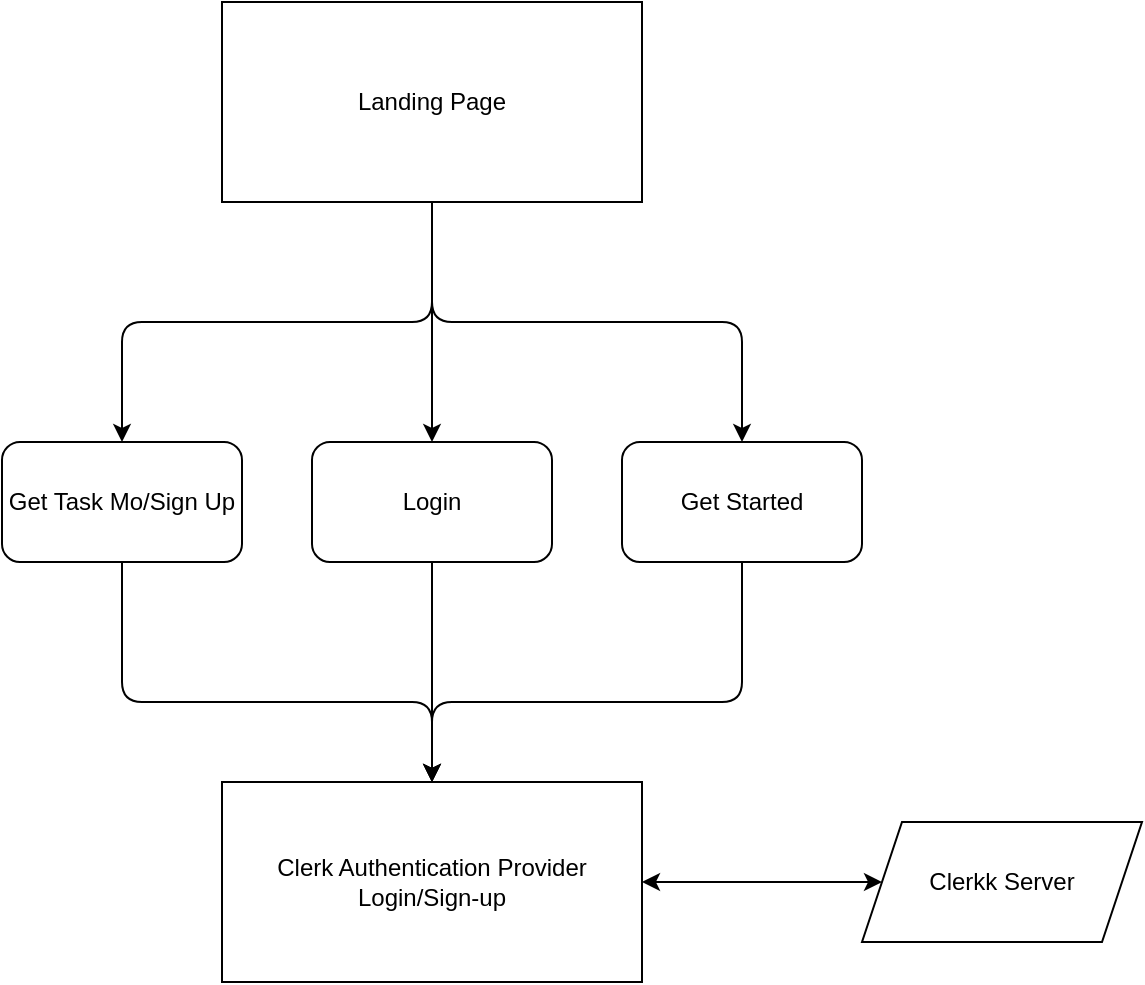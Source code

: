 <mxfile>
    <diagram id="sUuoG945I69sUyNxzHtp" name="Page-1">
        <mxGraphModel dx="979" dy="459" grid="1" gridSize="10" guides="1" tooltips="1" connect="1" arrows="1" fold="1" page="1" pageScale="1" pageWidth="850" pageHeight="1100" math="0" shadow="0">
            <root>
                <mxCell id="0"/>
                <mxCell id="1" parent="0"/>
                <mxCell id="2" value="Landing Page" style="rounded=0;whiteSpace=wrap;html=1;" vertex="1" parent="1">
                    <mxGeometry x="290" y="1050" width="210" height="100" as="geometry"/>
                </mxCell>
                <mxCell id="3" value="Login" style="rounded=1;whiteSpace=wrap;html=1;" vertex="1" parent="1">
                    <mxGeometry x="335" y="1270" width="120" height="60" as="geometry"/>
                </mxCell>
                <mxCell id="4" value="Get Task Mo/Sign Up" style="rounded=1;whiteSpace=wrap;html=1;" vertex="1" parent="1">
                    <mxGeometry x="180" y="1270" width="120" height="60" as="geometry"/>
                </mxCell>
                <mxCell id="5" value="Get Started" style="rounded=1;whiteSpace=wrap;html=1;" vertex="1" parent="1">
                    <mxGeometry x="490" y="1270" width="120" height="60" as="geometry"/>
                </mxCell>
                <mxCell id="8" value="" style="endArrow=classic;html=1;entryX=0.5;entryY=0;entryDx=0;entryDy=0;exitX=0.5;exitY=1;exitDx=0;exitDy=0;" edge="1" parent="1" source="2" target="4">
                    <mxGeometry width="50" height="50" relative="1" as="geometry">
                        <mxPoint x="430" y="1260" as="sourcePoint"/>
                        <mxPoint x="480" y="1210" as="targetPoint"/>
                        <Array as="points">
                            <mxPoint x="395" y="1210"/>
                            <mxPoint x="240" y="1210"/>
                        </Array>
                    </mxGeometry>
                </mxCell>
                <mxCell id="9" value="" style="endArrow=classic;html=1;entryX=0.5;entryY=0;entryDx=0;entryDy=0;" edge="1" parent="1" target="5">
                    <mxGeometry width="50" height="50" relative="1" as="geometry">
                        <mxPoint x="395" y="1150" as="sourcePoint"/>
                        <mxPoint x="240" y="1270" as="targetPoint"/>
                        <Array as="points">
                            <mxPoint x="395" y="1210"/>
                            <mxPoint x="550" y="1210"/>
                        </Array>
                    </mxGeometry>
                </mxCell>
                <mxCell id="10" value="" style="endArrow=classic;html=1;exitX=0.5;exitY=1;exitDx=0;exitDy=0;entryX=0.5;entryY=0;entryDx=0;entryDy=0;" edge="1" parent="1" source="2" target="3">
                    <mxGeometry width="50" height="50" relative="1" as="geometry">
                        <mxPoint x="420" y="1260" as="sourcePoint"/>
                        <mxPoint x="470" y="1210" as="targetPoint"/>
                    </mxGeometry>
                </mxCell>
                <mxCell id="12" value="Clerk Authentication Provider&lt;br&gt;Login/Sign-up" style="rounded=0;whiteSpace=wrap;html=1;" vertex="1" parent="1">
                    <mxGeometry x="290" y="1440" width="210" height="100" as="geometry"/>
                </mxCell>
                <mxCell id="14" value="" style="endArrow=classic;html=1;exitX=0.5;exitY=1;exitDx=0;exitDy=0;entryX=0.5;entryY=0;entryDx=0;entryDy=0;" edge="1" parent="1" source="3" target="12">
                    <mxGeometry width="50" height="50" relative="1" as="geometry">
                        <mxPoint x="394.09" y="1350" as="sourcePoint"/>
                        <mxPoint x="394.09" y="1470" as="targetPoint"/>
                    </mxGeometry>
                </mxCell>
                <mxCell id="16" value="" style="endArrow=classic;html=1;exitX=0.5;exitY=1;exitDx=0;exitDy=0;entryX=0.5;entryY=0;entryDx=0;entryDy=0;" edge="1" parent="1" source="4" target="12">
                    <mxGeometry width="50" height="50" relative="1" as="geometry">
                        <mxPoint x="405" y="1340" as="sourcePoint"/>
                        <mxPoint x="405" y="1450" as="targetPoint"/>
                        <Array as="points">
                            <mxPoint x="240" y="1400"/>
                            <mxPoint x="395" y="1400"/>
                        </Array>
                    </mxGeometry>
                </mxCell>
                <mxCell id="17" value="" style="endArrow=classic;html=1;exitX=0.5;exitY=1;exitDx=0;exitDy=0;entryX=0.5;entryY=0;entryDx=0;entryDy=0;" edge="1" parent="1" source="5" target="12">
                    <mxGeometry width="50" height="50" relative="1" as="geometry">
                        <mxPoint x="250.0" y="1340" as="sourcePoint"/>
                        <mxPoint x="405" y="1450" as="targetPoint"/>
                        <Array as="points">
                            <mxPoint x="550" y="1400"/>
                            <mxPoint x="395" y="1400"/>
                        </Array>
                    </mxGeometry>
                </mxCell>
                <mxCell id="18" value="Clerkk Server" style="shape=parallelogram;perimeter=parallelogramPerimeter;whiteSpace=wrap;html=1;fixedSize=1;" vertex="1" parent="1">
                    <mxGeometry x="610" y="1460" width="140" height="60" as="geometry"/>
                </mxCell>
                <mxCell id="19" value="" style="endArrow=classic;startArrow=classic;html=1;entryX=0;entryY=0.5;entryDx=0;entryDy=0;exitX=1;exitY=0.5;exitDx=0;exitDy=0;" edge="1" parent="1" source="12" target="18">
                    <mxGeometry width="50" height="50" relative="1" as="geometry">
                        <mxPoint x="330" y="1370" as="sourcePoint"/>
                        <mxPoint x="380" y="1320" as="targetPoint"/>
                    </mxGeometry>
                </mxCell>
            </root>
        </mxGraphModel>
    </diagram>
</mxfile>